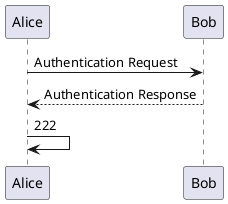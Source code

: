 @startuml
Alice -> Bob: Authentication Request


Bob --> Alice: Authentication Response

Alice -> Alice: 222
@enduml 
